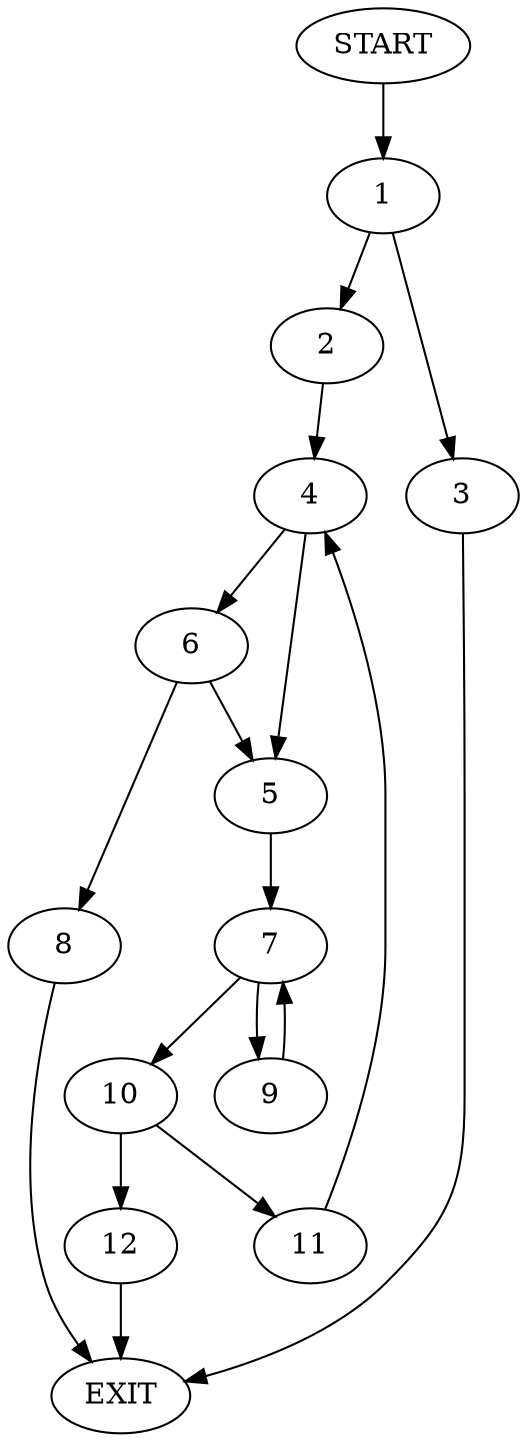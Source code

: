 digraph {
0 [label="START"]
13 [label="EXIT"]
0 -> 1
1 -> 2
1 -> 3
2 -> 4
3 -> 13
4 -> 5
4 -> 6
5 -> 7
6 -> 8
6 -> 5
8 -> 13
7 -> 9
7 -> 10
10 -> 11
10 -> 12
9 -> 7
11 -> 4
12 -> 13
}
